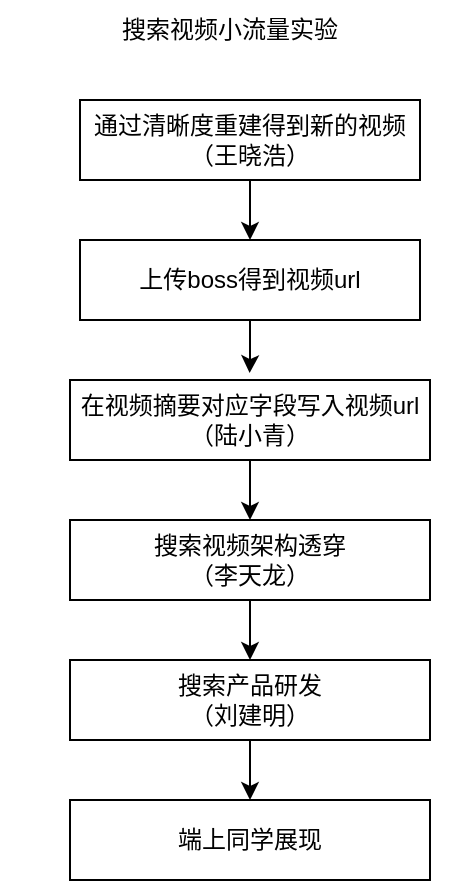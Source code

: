 <mxfile version="17.4.5" type="github">
  <diagram id="SOpJ8DS3td_gJ-zZRhB9" name="Page-1">
    <mxGraphModel dx="823" dy="534" grid="1" gridSize="10" guides="1" tooltips="1" connect="1" arrows="1" fold="1" page="1" pageScale="1" pageWidth="1169" pageHeight="1654" math="0" shadow="0">
      <root>
        <mxCell id="0" />
        <mxCell id="1" parent="0" />
        <mxCell id="C_KxkX2DTJySt9NBjGAx-7" style="edgeStyle=orthogonalEdgeStyle;rounded=0;orthogonalLoop=1;jettySize=auto;html=1;entryX=0.5;entryY=0;entryDx=0;entryDy=0;" edge="1" parent="1" source="C_KxkX2DTJySt9NBjGAx-1" target="C_KxkX2DTJySt9NBjGAx-3">
          <mxGeometry relative="1" as="geometry" />
        </mxCell>
        <mxCell id="C_KxkX2DTJySt9NBjGAx-1" value="通过清晰度重建得到新的视频&lt;br&gt;（王晓浩）" style="rounded=0;whiteSpace=wrap;html=1;" vertex="1" parent="1">
          <mxGeometry x="310" y="60" width="170" height="40" as="geometry" />
        </mxCell>
        <mxCell id="C_KxkX2DTJySt9NBjGAx-2" value="搜索视频小流量实验" style="text;html=1;strokeColor=none;fillColor=none;align=center;verticalAlign=middle;whiteSpace=wrap;rounded=0;" vertex="1" parent="1">
          <mxGeometry x="270" y="10" width="230" height="30" as="geometry" />
        </mxCell>
        <mxCell id="C_KxkX2DTJySt9NBjGAx-8" style="edgeStyle=orthogonalEdgeStyle;rounded=0;orthogonalLoop=1;jettySize=auto;html=1;entryX=0.499;entryY=-0.086;entryDx=0;entryDy=0;entryPerimeter=0;" edge="1" parent="1" source="C_KxkX2DTJySt9NBjGAx-3" target="C_KxkX2DTJySt9NBjGAx-4">
          <mxGeometry relative="1" as="geometry" />
        </mxCell>
        <mxCell id="C_KxkX2DTJySt9NBjGAx-3" value="上传boss得到视频url" style="rounded=0;whiteSpace=wrap;html=1;" vertex="1" parent="1">
          <mxGeometry x="310" y="130" width="170" height="40" as="geometry" />
        </mxCell>
        <mxCell id="C_KxkX2DTJySt9NBjGAx-9" style="edgeStyle=orthogonalEdgeStyle;rounded=0;orthogonalLoop=1;jettySize=auto;html=1;entryX=0.5;entryY=0;entryDx=0;entryDy=0;" edge="1" parent="1" source="C_KxkX2DTJySt9NBjGAx-4" target="C_KxkX2DTJySt9NBjGAx-5">
          <mxGeometry relative="1" as="geometry" />
        </mxCell>
        <mxCell id="C_KxkX2DTJySt9NBjGAx-4" value="在视频摘要对应字段写入视频url&lt;br&gt;（陆小青）" style="rounded=0;whiteSpace=wrap;html=1;" vertex="1" parent="1">
          <mxGeometry x="305" y="200" width="180" height="40" as="geometry" />
        </mxCell>
        <mxCell id="C_KxkX2DTJySt9NBjGAx-11" style="edgeStyle=orthogonalEdgeStyle;rounded=0;orthogonalLoop=1;jettySize=auto;html=1;entryX=0.5;entryY=0;entryDx=0;entryDy=0;" edge="1" parent="1" source="C_KxkX2DTJySt9NBjGAx-5" target="C_KxkX2DTJySt9NBjGAx-10">
          <mxGeometry relative="1" as="geometry" />
        </mxCell>
        <mxCell id="C_KxkX2DTJySt9NBjGAx-5" value="搜索视频架构透穿&lt;br&gt;（李天龙）" style="rounded=0;whiteSpace=wrap;html=1;" vertex="1" parent="1">
          <mxGeometry x="305" y="270" width="180" height="40" as="geometry" />
        </mxCell>
        <mxCell id="C_KxkX2DTJySt9NBjGAx-13" style="edgeStyle=orthogonalEdgeStyle;rounded=0;orthogonalLoop=1;jettySize=auto;html=1;entryX=0.5;entryY=0;entryDx=0;entryDy=0;" edge="1" parent="1" source="C_KxkX2DTJySt9NBjGAx-10" target="C_KxkX2DTJySt9NBjGAx-12">
          <mxGeometry relative="1" as="geometry" />
        </mxCell>
        <mxCell id="C_KxkX2DTJySt9NBjGAx-10" value="搜索产品研发&lt;br&gt;（刘建明）" style="rounded=0;whiteSpace=wrap;html=1;" vertex="1" parent="1">
          <mxGeometry x="305" y="340" width="180" height="40" as="geometry" />
        </mxCell>
        <mxCell id="C_KxkX2DTJySt9NBjGAx-12" value="端上同学展现" style="rounded=0;whiteSpace=wrap;html=1;" vertex="1" parent="1">
          <mxGeometry x="305" y="410" width="180" height="40" as="geometry" />
        </mxCell>
      </root>
    </mxGraphModel>
  </diagram>
</mxfile>
